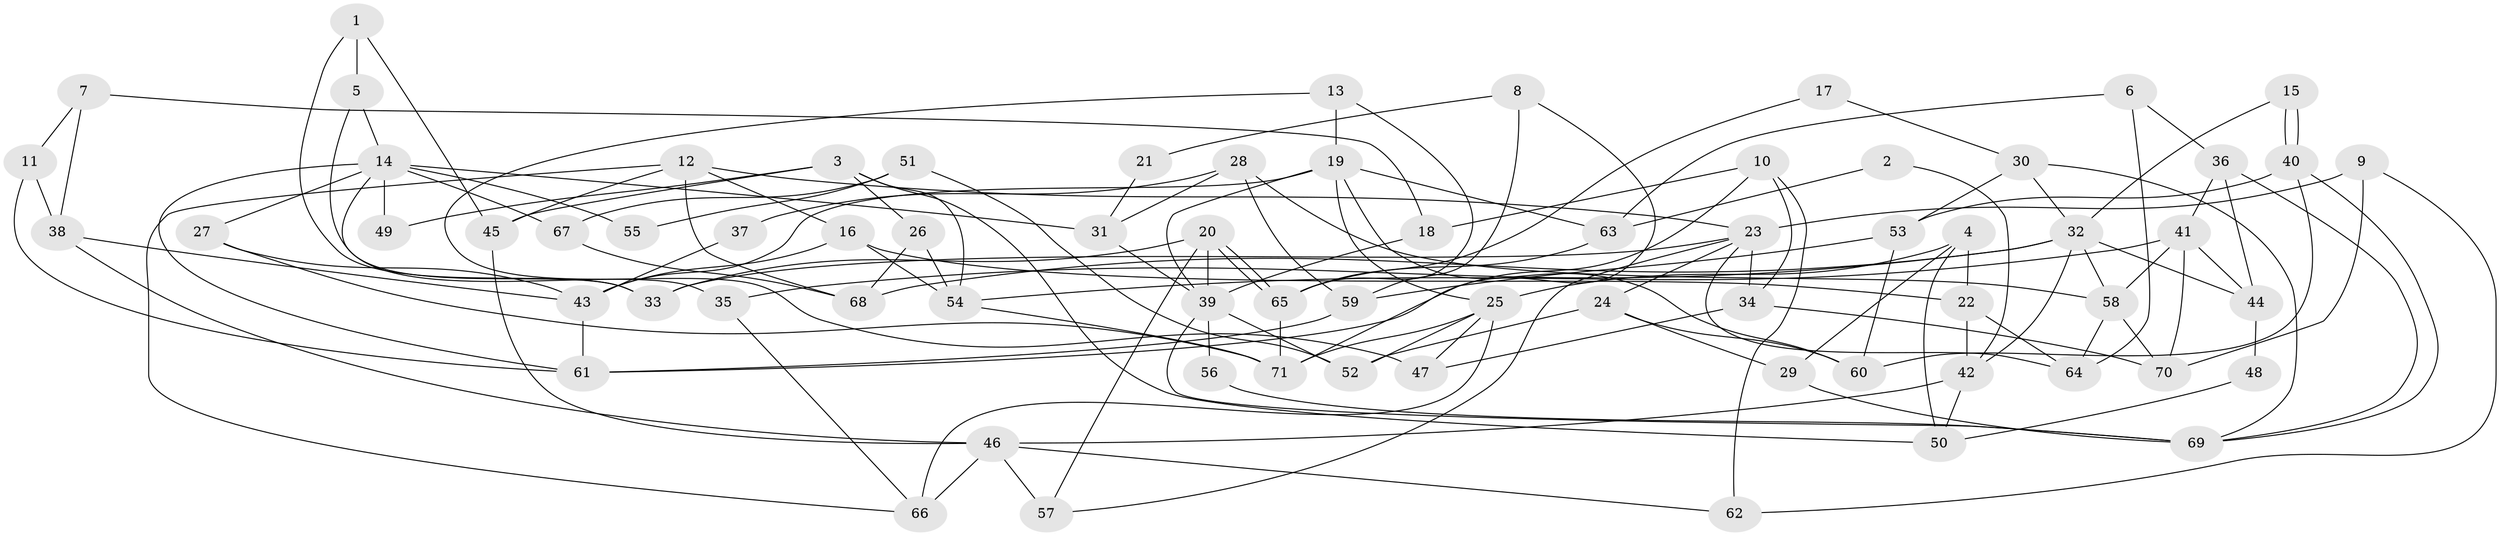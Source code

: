 // coarse degree distribution, {3: 0.18421052631578946, 5: 0.2894736842105263, 4: 0.13157894736842105, 8: 0.07894736842105263, 9: 0.05263157894736842, 6: 0.15789473684210525, 7: 0.05263157894736842, 2: 0.05263157894736842}
// Generated by graph-tools (version 1.1) at 2025/37/03/04/25 23:37:12]
// undirected, 71 vertices, 142 edges
graph export_dot {
  node [color=gray90,style=filled];
  1;
  2;
  3;
  4;
  5;
  6;
  7;
  8;
  9;
  10;
  11;
  12;
  13;
  14;
  15;
  16;
  17;
  18;
  19;
  20;
  21;
  22;
  23;
  24;
  25;
  26;
  27;
  28;
  29;
  30;
  31;
  32;
  33;
  34;
  35;
  36;
  37;
  38;
  39;
  40;
  41;
  42;
  43;
  44;
  45;
  46;
  47;
  48;
  49;
  50;
  51;
  52;
  53;
  54;
  55;
  56;
  57;
  58;
  59;
  60;
  61;
  62;
  63;
  64;
  65;
  66;
  67;
  68;
  69;
  70;
  71;
  1 -- 33;
  1 -- 45;
  1 -- 5;
  2 -- 63;
  2 -- 42;
  3 -- 50;
  3 -- 54;
  3 -- 26;
  3 -- 45;
  3 -- 49;
  4 -- 25;
  4 -- 22;
  4 -- 29;
  4 -- 50;
  5 -- 35;
  5 -- 14;
  6 -- 64;
  6 -- 36;
  6 -- 63;
  7 -- 18;
  7 -- 11;
  7 -- 38;
  8 -- 71;
  8 -- 59;
  8 -- 21;
  9 -- 70;
  9 -- 23;
  9 -- 62;
  10 -- 62;
  10 -- 61;
  10 -- 18;
  10 -- 34;
  11 -- 61;
  11 -- 38;
  12 -- 23;
  12 -- 16;
  12 -- 45;
  12 -- 66;
  12 -- 68;
  13 -- 19;
  13 -- 65;
  13 -- 47;
  14 -- 33;
  14 -- 27;
  14 -- 31;
  14 -- 49;
  14 -- 55;
  14 -- 61;
  14 -- 67;
  15 -- 32;
  15 -- 40;
  15 -- 40;
  16 -- 43;
  16 -- 54;
  16 -- 22;
  17 -- 65;
  17 -- 30;
  18 -- 39;
  19 -- 25;
  19 -- 39;
  19 -- 43;
  19 -- 60;
  19 -- 63;
  20 -- 39;
  20 -- 65;
  20 -- 65;
  20 -- 33;
  20 -- 57;
  21 -- 31;
  22 -- 64;
  22 -- 42;
  23 -- 24;
  23 -- 57;
  23 -- 33;
  23 -- 34;
  23 -- 64;
  24 -- 60;
  24 -- 29;
  24 -- 52;
  25 -- 71;
  25 -- 47;
  25 -- 52;
  25 -- 66;
  26 -- 68;
  26 -- 54;
  27 -- 43;
  27 -- 71;
  28 -- 31;
  28 -- 58;
  28 -- 37;
  28 -- 59;
  29 -- 69;
  30 -- 32;
  30 -- 53;
  30 -- 69;
  31 -- 39;
  32 -- 44;
  32 -- 42;
  32 -- 35;
  32 -- 58;
  32 -- 68;
  34 -- 47;
  34 -- 70;
  35 -- 66;
  36 -- 69;
  36 -- 41;
  36 -- 44;
  37 -- 43;
  38 -- 46;
  38 -- 43;
  39 -- 52;
  39 -- 69;
  39 -- 56;
  40 -- 53;
  40 -- 60;
  40 -- 69;
  41 -- 58;
  41 -- 54;
  41 -- 44;
  41 -- 70;
  42 -- 46;
  42 -- 50;
  43 -- 61;
  44 -- 48;
  45 -- 46;
  46 -- 66;
  46 -- 57;
  46 -- 62;
  48 -- 50;
  51 -- 67;
  51 -- 52;
  51 -- 55;
  53 -- 59;
  53 -- 60;
  54 -- 71;
  56 -- 69;
  58 -- 70;
  58 -- 64;
  59 -- 61;
  63 -- 65;
  65 -- 71;
  67 -- 68;
}

